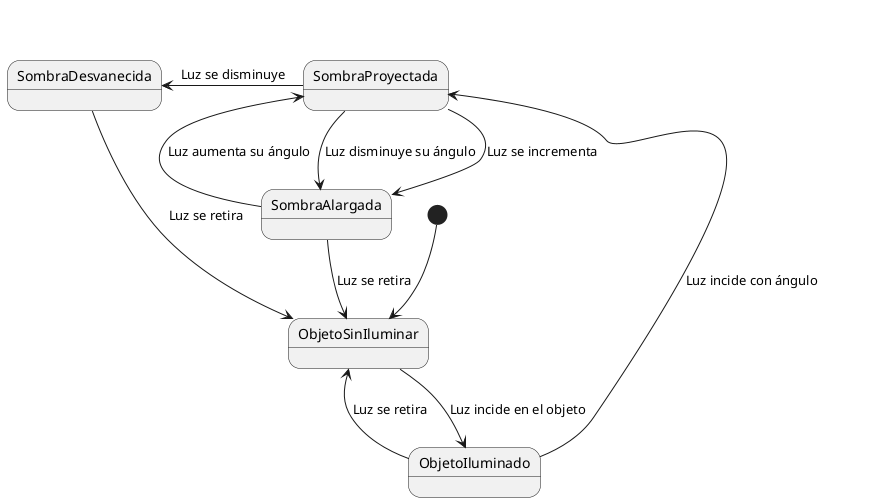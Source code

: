 @startuml

[*] --> ObjetoSinIluminar
ObjetoSinIluminar --> ObjetoIluminado: Luz incide en el objeto
ObjetoIluminado --> ObjetoSinIluminar: Luz se retira
ObjetoIluminado --> SombraProyectada: Luz incide con ángulo
SombraProyectada --> SombraAlargada: Luz disminuye su ángulo
SombraAlargada --> SombraProyectada: Luz aumenta su ángulo
SombraProyectada --> SombraAlargada: Luz se incrementa
SombraDesvanecida <-- SombraProyectada: Luz se disminuye
SombraDesvanecida --> ObjetoSinIluminar: Luz se retira
SombraAlargada --> ObjetoSinIluminar: Luz se retira

@enduml
